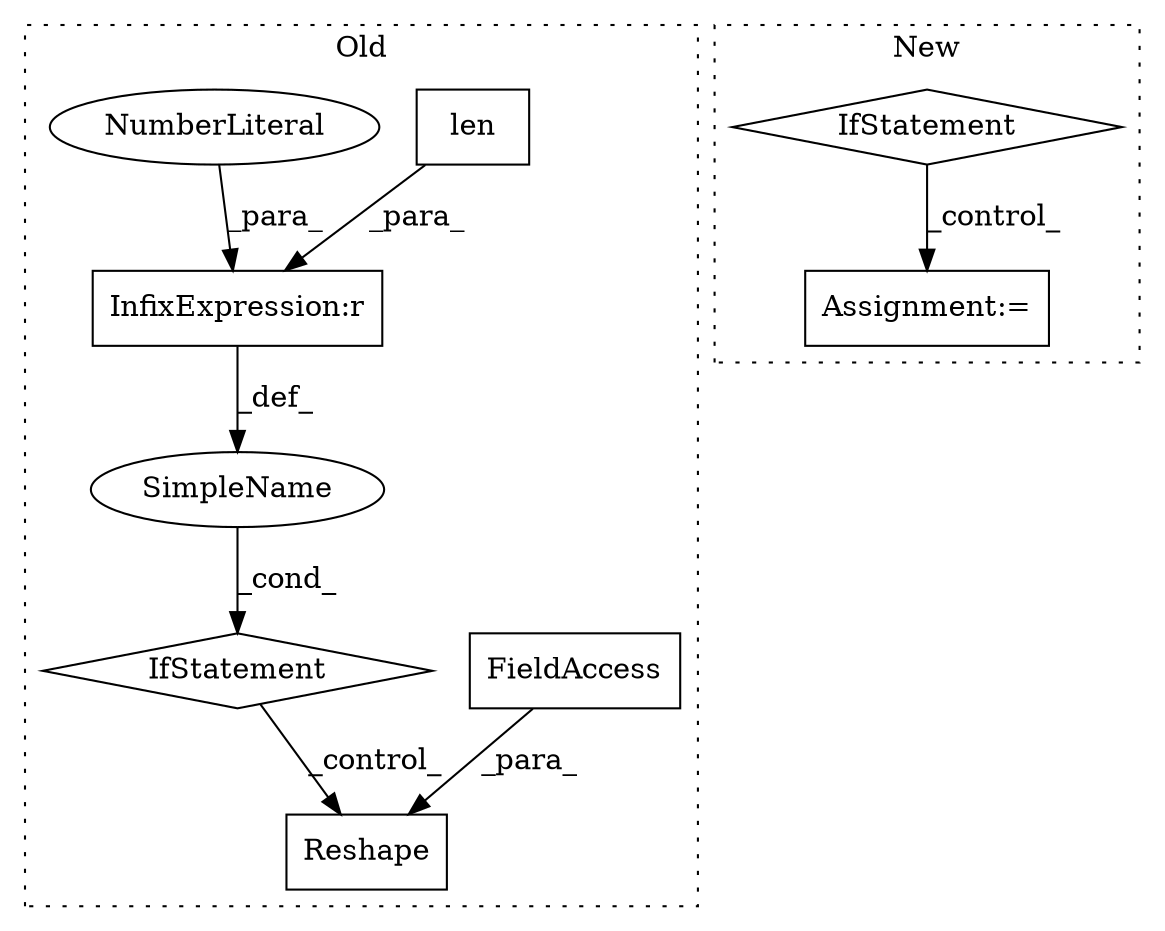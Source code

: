 digraph G {
subgraph cluster0 {
1 [label="Reshape" a="32" s="12767,12835" l="8,1" shape="box"];
3 [label="FieldAccess" a="22" s="12817" l="18" shape="box"];
4 [label="len" a="32" s="12619,12628" l="4,1" shape="box"];
5 [label="IfStatement" a="25" s="12615,12634" l="4,2" shape="diamond"];
6 [label="SimpleName" a="42" s="" l="" shape="ellipse"];
7 [label="InfixExpression:r" a="27" s="12629" l="4" shape="box"];
8 [label="NumberLiteral" a="34" s="12633" l="1" shape="ellipse"];
label = "Old";
style="dotted";
}
subgraph cluster1 {
2 [label="IfStatement" a="25" s="11301,11337" l="4,2" shape="diamond"];
9 [label="Assignment:=" a="7" s="11353" l="2" shape="box"];
label = "New";
style="dotted";
}
2 -> 9 [label="_control_"];
3 -> 1 [label="_para_"];
4 -> 7 [label="_para_"];
5 -> 1 [label="_control_"];
6 -> 5 [label="_cond_"];
7 -> 6 [label="_def_"];
8 -> 7 [label="_para_"];
}